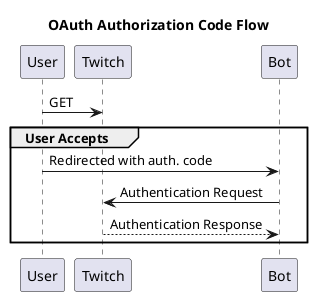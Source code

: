 @startuml

title OAuth Authorization Code Flow
User -> Twitch : GET
group User Accepts
    User -> Bot : Redirected with auth. code
    Bot -> Twitch: Authentication Request
    Twitch --> Bot: Authentication Response
end

@enduml